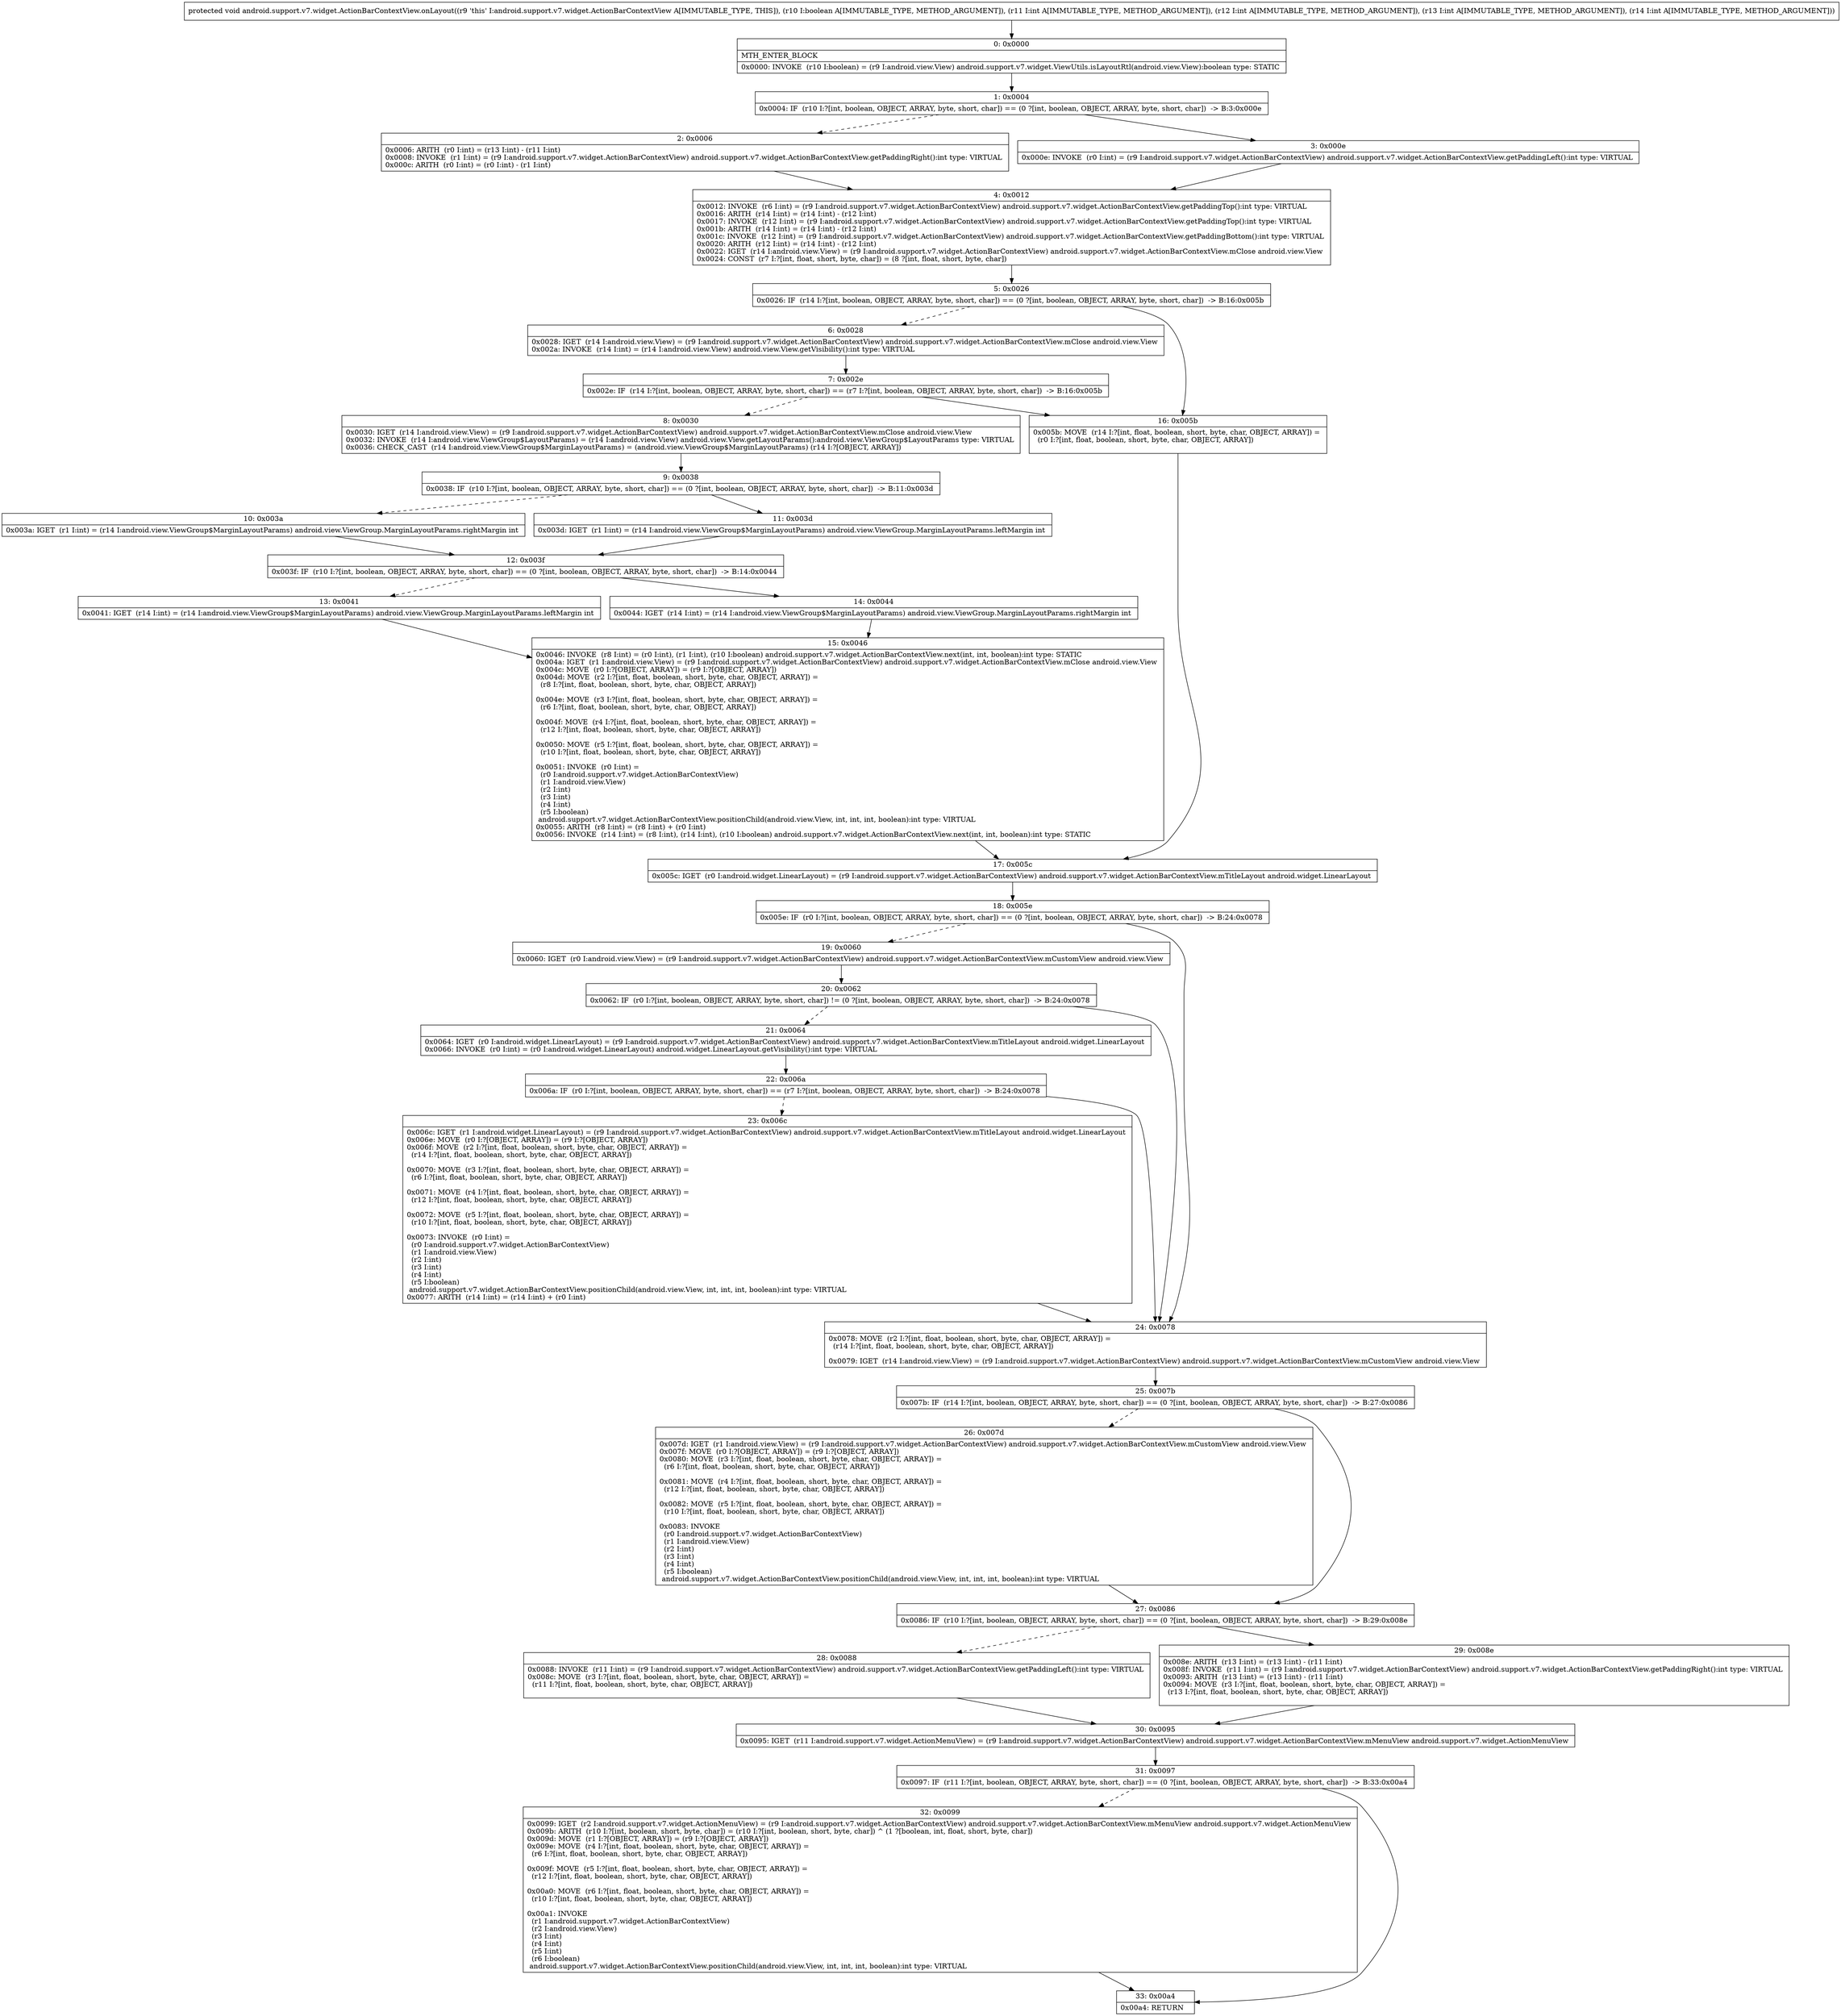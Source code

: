 digraph "CFG forandroid.support.v7.widget.ActionBarContextView.onLayout(ZIIII)V" {
Node_0 [shape=record,label="{0\:\ 0x0000|MTH_ENTER_BLOCK\l|0x0000: INVOKE  (r10 I:boolean) = (r9 I:android.view.View) android.support.v7.widget.ViewUtils.isLayoutRtl(android.view.View):boolean type: STATIC \l}"];
Node_1 [shape=record,label="{1\:\ 0x0004|0x0004: IF  (r10 I:?[int, boolean, OBJECT, ARRAY, byte, short, char]) == (0 ?[int, boolean, OBJECT, ARRAY, byte, short, char])  \-\> B:3:0x000e \l}"];
Node_2 [shape=record,label="{2\:\ 0x0006|0x0006: ARITH  (r0 I:int) = (r13 I:int) \- (r11 I:int) \l0x0008: INVOKE  (r1 I:int) = (r9 I:android.support.v7.widget.ActionBarContextView) android.support.v7.widget.ActionBarContextView.getPaddingRight():int type: VIRTUAL \l0x000c: ARITH  (r0 I:int) = (r0 I:int) \- (r1 I:int) \l}"];
Node_3 [shape=record,label="{3\:\ 0x000e|0x000e: INVOKE  (r0 I:int) = (r9 I:android.support.v7.widget.ActionBarContextView) android.support.v7.widget.ActionBarContextView.getPaddingLeft():int type: VIRTUAL \l}"];
Node_4 [shape=record,label="{4\:\ 0x0012|0x0012: INVOKE  (r6 I:int) = (r9 I:android.support.v7.widget.ActionBarContextView) android.support.v7.widget.ActionBarContextView.getPaddingTop():int type: VIRTUAL \l0x0016: ARITH  (r14 I:int) = (r14 I:int) \- (r12 I:int) \l0x0017: INVOKE  (r12 I:int) = (r9 I:android.support.v7.widget.ActionBarContextView) android.support.v7.widget.ActionBarContextView.getPaddingTop():int type: VIRTUAL \l0x001b: ARITH  (r14 I:int) = (r14 I:int) \- (r12 I:int) \l0x001c: INVOKE  (r12 I:int) = (r9 I:android.support.v7.widget.ActionBarContextView) android.support.v7.widget.ActionBarContextView.getPaddingBottom():int type: VIRTUAL \l0x0020: ARITH  (r12 I:int) = (r14 I:int) \- (r12 I:int) \l0x0022: IGET  (r14 I:android.view.View) = (r9 I:android.support.v7.widget.ActionBarContextView) android.support.v7.widget.ActionBarContextView.mClose android.view.View \l0x0024: CONST  (r7 I:?[int, float, short, byte, char]) = (8 ?[int, float, short, byte, char]) \l}"];
Node_5 [shape=record,label="{5\:\ 0x0026|0x0026: IF  (r14 I:?[int, boolean, OBJECT, ARRAY, byte, short, char]) == (0 ?[int, boolean, OBJECT, ARRAY, byte, short, char])  \-\> B:16:0x005b \l}"];
Node_6 [shape=record,label="{6\:\ 0x0028|0x0028: IGET  (r14 I:android.view.View) = (r9 I:android.support.v7.widget.ActionBarContextView) android.support.v7.widget.ActionBarContextView.mClose android.view.View \l0x002a: INVOKE  (r14 I:int) = (r14 I:android.view.View) android.view.View.getVisibility():int type: VIRTUAL \l}"];
Node_7 [shape=record,label="{7\:\ 0x002e|0x002e: IF  (r14 I:?[int, boolean, OBJECT, ARRAY, byte, short, char]) == (r7 I:?[int, boolean, OBJECT, ARRAY, byte, short, char])  \-\> B:16:0x005b \l}"];
Node_8 [shape=record,label="{8\:\ 0x0030|0x0030: IGET  (r14 I:android.view.View) = (r9 I:android.support.v7.widget.ActionBarContextView) android.support.v7.widget.ActionBarContextView.mClose android.view.View \l0x0032: INVOKE  (r14 I:android.view.ViewGroup$LayoutParams) = (r14 I:android.view.View) android.view.View.getLayoutParams():android.view.ViewGroup$LayoutParams type: VIRTUAL \l0x0036: CHECK_CAST  (r14 I:android.view.ViewGroup$MarginLayoutParams) = (android.view.ViewGroup$MarginLayoutParams) (r14 I:?[OBJECT, ARRAY]) \l}"];
Node_9 [shape=record,label="{9\:\ 0x0038|0x0038: IF  (r10 I:?[int, boolean, OBJECT, ARRAY, byte, short, char]) == (0 ?[int, boolean, OBJECT, ARRAY, byte, short, char])  \-\> B:11:0x003d \l}"];
Node_10 [shape=record,label="{10\:\ 0x003a|0x003a: IGET  (r1 I:int) = (r14 I:android.view.ViewGroup$MarginLayoutParams) android.view.ViewGroup.MarginLayoutParams.rightMargin int \l}"];
Node_11 [shape=record,label="{11\:\ 0x003d|0x003d: IGET  (r1 I:int) = (r14 I:android.view.ViewGroup$MarginLayoutParams) android.view.ViewGroup.MarginLayoutParams.leftMargin int \l}"];
Node_12 [shape=record,label="{12\:\ 0x003f|0x003f: IF  (r10 I:?[int, boolean, OBJECT, ARRAY, byte, short, char]) == (0 ?[int, boolean, OBJECT, ARRAY, byte, short, char])  \-\> B:14:0x0044 \l}"];
Node_13 [shape=record,label="{13\:\ 0x0041|0x0041: IGET  (r14 I:int) = (r14 I:android.view.ViewGroup$MarginLayoutParams) android.view.ViewGroup.MarginLayoutParams.leftMargin int \l}"];
Node_14 [shape=record,label="{14\:\ 0x0044|0x0044: IGET  (r14 I:int) = (r14 I:android.view.ViewGroup$MarginLayoutParams) android.view.ViewGroup.MarginLayoutParams.rightMargin int \l}"];
Node_15 [shape=record,label="{15\:\ 0x0046|0x0046: INVOKE  (r8 I:int) = (r0 I:int), (r1 I:int), (r10 I:boolean) android.support.v7.widget.ActionBarContextView.next(int, int, boolean):int type: STATIC \l0x004a: IGET  (r1 I:android.view.View) = (r9 I:android.support.v7.widget.ActionBarContextView) android.support.v7.widget.ActionBarContextView.mClose android.view.View \l0x004c: MOVE  (r0 I:?[OBJECT, ARRAY]) = (r9 I:?[OBJECT, ARRAY]) \l0x004d: MOVE  (r2 I:?[int, float, boolean, short, byte, char, OBJECT, ARRAY]) = \l  (r8 I:?[int, float, boolean, short, byte, char, OBJECT, ARRAY])\l \l0x004e: MOVE  (r3 I:?[int, float, boolean, short, byte, char, OBJECT, ARRAY]) = \l  (r6 I:?[int, float, boolean, short, byte, char, OBJECT, ARRAY])\l \l0x004f: MOVE  (r4 I:?[int, float, boolean, short, byte, char, OBJECT, ARRAY]) = \l  (r12 I:?[int, float, boolean, short, byte, char, OBJECT, ARRAY])\l \l0x0050: MOVE  (r5 I:?[int, float, boolean, short, byte, char, OBJECT, ARRAY]) = \l  (r10 I:?[int, float, boolean, short, byte, char, OBJECT, ARRAY])\l \l0x0051: INVOKE  (r0 I:int) = \l  (r0 I:android.support.v7.widget.ActionBarContextView)\l  (r1 I:android.view.View)\l  (r2 I:int)\l  (r3 I:int)\l  (r4 I:int)\l  (r5 I:boolean)\l android.support.v7.widget.ActionBarContextView.positionChild(android.view.View, int, int, int, boolean):int type: VIRTUAL \l0x0055: ARITH  (r8 I:int) = (r8 I:int) + (r0 I:int) \l0x0056: INVOKE  (r14 I:int) = (r8 I:int), (r14 I:int), (r10 I:boolean) android.support.v7.widget.ActionBarContextView.next(int, int, boolean):int type: STATIC \l}"];
Node_16 [shape=record,label="{16\:\ 0x005b|0x005b: MOVE  (r14 I:?[int, float, boolean, short, byte, char, OBJECT, ARRAY]) = \l  (r0 I:?[int, float, boolean, short, byte, char, OBJECT, ARRAY])\l \l}"];
Node_17 [shape=record,label="{17\:\ 0x005c|0x005c: IGET  (r0 I:android.widget.LinearLayout) = (r9 I:android.support.v7.widget.ActionBarContextView) android.support.v7.widget.ActionBarContextView.mTitleLayout android.widget.LinearLayout \l}"];
Node_18 [shape=record,label="{18\:\ 0x005e|0x005e: IF  (r0 I:?[int, boolean, OBJECT, ARRAY, byte, short, char]) == (0 ?[int, boolean, OBJECT, ARRAY, byte, short, char])  \-\> B:24:0x0078 \l}"];
Node_19 [shape=record,label="{19\:\ 0x0060|0x0060: IGET  (r0 I:android.view.View) = (r9 I:android.support.v7.widget.ActionBarContextView) android.support.v7.widget.ActionBarContextView.mCustomView android.view.View \l}"];
Node_20 [shape=record,label="{20\:\ 0x0062|0x0062: IF  (r0 I:?[int, boolean, OBJECT, ARRAY, byte, short, char]) != (0 ?[int, boolean, OBJECT, ARRAY, byte, short, char])  \-\> B:24:0x0078 \l}"];
Node_21 [shape=record,label="{21\:\ 0x0064|0x0064: IGET  (r0 I:android.widget.LinearLayout) = (r9 I:android.support.v7.widget.ActionBarContextView) android.support.v7.widget.ActionBarContextView.mTitleLayout android.widget.LinearLayout \l0x0066: INVOKE  (r0 I:int) = (r0 I:android.widget.LinearLayout) android.widget.LinearLayout.getVisibility():int type: VIRTUAL \l}"];
Node_22 [shape=record,label="{22\:\ 0x006a|0x006a: IF  (r0 I:?[int, boolean, OBJECT, ARRAY, byte, short, char]) == (r7 I:?[int, boolean, OBJECT, ARRAY, byte, short, char])  \-\> B:24:0x0078 \l}"];
Node_23 [shape=record,label="{23\:\ 0x006c|0x006c: IGET  (r1 I:android.widget.LinearLayout) = (r9 I:android.support.v7.widget.ActionBarContextView) android.support.v7.widget.ActionBarContextView.mTitleLayout android.widget.LinearLayout \l0x006e: MOVE  (r0 I:?[OBJECT, ARRAY]) = (r9 I:?[OBJECT, ARRAY]) \l0x006f: MOVE  (r2 I:?[int, float, boolean, short, byte, char, OBJECT, ARRAY]) = \l  (r14 I:?[int, float, boolean, short, byte, char, OBJECT, ARRAY])\l \l0x0070: MOVE  (r3 I:?[int, float, boolean, short, byte, char, OBJECT, ARRAY]) = \l  (r6 I:?[int, float, boolean, short, byte, char, OBJECT, ARRAY])\l \l0x0071: MOVE  (r4 I:?[int, float, boolean, short, byte, char, OBJECT, ARRAY]) = \l  (r12 I:?[int, float, boolean, short, byte, char, OBJECT, ARRAY])\l \l0x0072: MOVE  (r5 I:?[int, float, boolean, short, byte, char, OBJECT, ARRAY]) = \l  (r10 I:?[int, float, boolean, short, byte, char, OBJECT, ARRAY])\l \l0x0073: INVOKE  (r0 I:int) = \l  (r0 I:android.support.v7.widget.ActionBarContextView)\l  (r1 I:android.view.View)\l  (r2 I:int)\l  (r3 I:int)\l  (r4 I:int)\l  (r5 I:boolean)\l android.support.v7.widget.ActionBarContextView.positionChild(android.view.View, int, int, int, boolean):int type: VIRTUAL \l0x0077: ARITH  (r14 I:int) = (r14 I:int) + (r0 I:int) \l}"];
Node_24 [shape=record,label="{24\:\ 0x0078|0x0078: MOVE  (r2 I:?[int, float, boolean, short, byte, char, OBJECT, ARRAY]) = \l  (r14 I:?[int, float, boolean, short, byte, char, OBJECT, ARRAY])\l \l0x0079: IGET  (r14 I:android.view.View) = (r9 I:android.support.v7.widget.ActionBarContextView) android.support.v7.widget.ActionBarContextView.mCustomView android.view.View \l}"];
Node_25 [shape=record,label="{25\:\ 0x007b|0x007b: IF  (r14 I:?[int, boolean, OBJECT, ARRAY, byte, short, char]) == (0 ?[int, boolean, OBJECT, ARRAY, byte, short, char])  \-\> B:27:0x0086 \l}"];
Node_26 [shape=record,label="{26\:\ 0x007d|0x007d: IGET  (r1 I:android.view.View) = (r9 I:android.support.v7.widget.ActionBarContextView) android.support.v7.widget.ActionBarContextView.mCustomView android.view.View \l0x007f: MOVE  (r0 I:?[OBJECT, ARRAY]) = (r9 I:?[OBJECT, ARRAY]) \l0x0080: MOVE  (r3 I:?[int, float, boolean, short, byte, char, OBJECT, ARRAY]) = \l  (r6 I:?[int, float, boolean, short, byte, char, OBJECT, ARRAY])\l \l0x0081: MOVE  (r4 I:?[int, float, boolean, short, byte, char, OBJECT, ARRAY]) = \l  (r12 I:?[int, float, boolean, short, byte, char, OBJECT, ARRAY])\l \l0x0082: MOVE  (r5 I:?[int, float, boolean, short, byte, char, OBJECT, ARRAY]) = \l  (r10 I:?[int, float, boolean, short, byte, char, OBJECT, ARRAY])\l \l0x0083: INVOKE  \l  (r0 I:android.support.v7.widget.ActionBarContextView)\l  (r1 I:android.view.View)\l  (r2 I:int)\l  (r3 I:int)\l  (r4 I:int)\l  (r5 I:boolean)\l android.support.v7.widget.ActionBarContextView.positionChild(android.view.View, int, int, int, boolean):int type: VIRTUAL \l}"];
Node_27 [shape=record,label="{27\:\ 0x0086|0x0086: IF  (r10 I:?[int, boolean, OBJECT, ARRAY, byte, short, char]) == (0 ?[int, boolean, OBJECT, ARRAY, byte, short, char])  \-\> B:29:0x008e \l}"];
Node_28 [shape=record,label="{28\:\ 0x0088|0x0088: INVOKE  (r11 I:int) = (r9 I:android.support.v7.widget.ActionBarContextView) android.support.v7.widget.ActionBarContextView.getPaddingLeft():int type: VIRTUAL \l0x008c: MOVE  (r3 I:?[int, float, boolean, short, byte, char, OBJECT, ARRAY]) = \l  (r11 I:?[int, float, boolean, short, byte, char, OBJECT, ARRAY])\l \l}"];
Node_29 [shape=record,label="{29\:\ 0x008e|0x008e: ARITH  (r13 I:int) = (r13 I:int) \- (r11 I:int) \l0x008f: INVOKE  (r11 I:int) = (r9 I:android.support.v7.widget.ActionBarContextView) android.support.v7.widget.ActionBarContextView.getPaddingRight():int type: VIRTUAL \l0x0093: ARITH  (r13 I:int) = (r13 I:int) \- (r11 I:int) \l0x0094: MOVE  (r3 I:?[int, float, boolean, short, byte, char, OBJECT, ARRAY]) = \l  (r13 I:?[int, float, boolean, short, byte, char, OBJECT, ARRAY])\l \l}"];
Node_30 [shape=record,label="{30\:\ 0x0095|0x0095: IGET  (r11 I:android.support.v7.widget.ActionMenuView) = (r9 I:android.support.v7.widget.ActionBarContextView) android.support.v7.widget.ActionBarContextView.mMenuView android.support.v7.widget.ActionMenuView \l}"];
Node_31 [shape=record,label="{31\:\ 0x0097|0x0097: IF  (r11 I:?[int, boolean, OBJECT, ARRAY, byte, short, char]) == (0 ?[int, boolean, OBJECT, ARRAY, byte, short, char])  \-\> B:33:0x00a4 \l}"];
Node_32 [shape=record,label="{32\:\ 0x0099|0x0099: IGET  (r2 I:android.support.v7.widget.ActionMenuView) = (r9 I:android.support.v7.widget.ActionBarContextView) android.support.v7.widget.ActionBarContextView.mMenuView android.support.v7.widget.ActionMenuView \l0x009b: ARITH  (r10 I:?[int, boolean, short, byte, char]) = (r10 I:?[int, boolean, short, byte, char]) ^ (1 ?[boolean, int, float, short, byte, char]) \l0x009d: MOVE  (r1 I:?[OBJECT, ARRAY]) = (r9 I:?[OBJECT, ARRAY]) \l0x009e: MOVE  (r4 I:?[int, float, boolean, short, byte, char, OBJECT, ARRAY]) = \l  (r6 I:?[int, float, boolean, short, byte, char, OBJECT, ARRAY])\l \l0x009f: MOVE  (r5 I:?[int, float, boolean, short, byte, char, OBJECT, ARRAY]) = \l  (r12 I:?[int, float, boolean, short, byte, char, OBJECT, ARRAY])\l \l0x00a0: MOVE  (r6 I:?[int, float, boolean, short, byte, char, OBJECT, ARRAY]) = \l  (r10 I:?[int, float, boolean, short, byte, char, OBJECT, ARRAY])\l \l0x00a1: INVOKE  \l  (r1 I:android.support.v7.widget.ActionBarContextView)\l  (r2 I:android.view.View)\l  (r3 I:int)\l  (r4 I:int)\l  (r5 I:int)\l  (r6 I:boolean)\l android.support.v7.widget.ActionBarContextView.positionChild(android.view.View, int, int, int, boolean):int type: VIRTUAL \l}"];
Node_33 [shape=record,label="{33\:\ 0x00a4|0x00a4: RETURN   \l}"];
MethodNode[shape=record,label="{protected void android.support.v7.widget.ActionBarContextView.onLayout((r9 'this' I:android.support.v7.widget.ActionBarContextView A[IMMUTABLE_TYPE, THIS]), (r10 I:boolean A[IMMUTABLE_TYPE, METHOD_ARGUMENT]), (r11 I:int A[IMMUTABLE_TYPE, METHOD_ARGUMENT]), (r12 I:int A[IMMUTABLE_TYPE, METHOD_ARGUMENT]), (r13 I:int A[IMMUTABLE_TYPE, METHOD_ARGUMENT]), (r14 I:int A[IMMUTABLE_TYPE, METHOD_ARGUMENT])) }"];
MethodNode -> Node_0;
Node_0 -> Node_1;
Node_1 -> Node_2[style=dashed];
Node_1 -> Node_3;
Node_2 -> Node_4;
Node_3 -> Node_4;
Node_4 -> Node_5;
Node_5 -> Node_6[style=dashed];
Node_5 -> Node_16;
Node_6 -> Node_7;
Node_7 -> Node_8[style=dashed];
Node_7 -> Node_16;
Node_8 -> Node_9;
Node_9 -> Node_10[style=dashed];
Node_9 -> Node_11;
Node_10 -> Node_12;
Node_11 -> Node_12;
Node_12 -> Node_13[style=dashed];
Node_12 -> Node_14;
Node_13 -> Node_15;
Node_14 -> Node_15;
Node_15 -> Node_17;
Node_16 -> Node_17;
Node_17 -> Node_18;
Node_18 -> Node_19[style=dashed];
Node_18 -> Node_24;
Node_19 -> Node_20;
Node_20 -> Node_21[style=dashed];
Node_20 -> Node_24;
Node_21 -> Node_22;
Node_22 -> Node_23[style=dashed];
Node_22 -> Node_24;
Node_23 -> Node_24;
Node_24 -> Node_25;
Node_25 -> Node_26[style=dashed];
Node_25 -> Node_27;
Node_26 -> Node_27;
Node_27 -> Node_28[style=dashed];
Node_27 -> Node_29;
Node_28 -> Node_30;
Node_29 -> Node_30;
Node_30 -> Node_31;
Node_31 -> Node_32[style=dashed];
Node_31 -> Node_33;
Node_32 -> Node_33;
}

